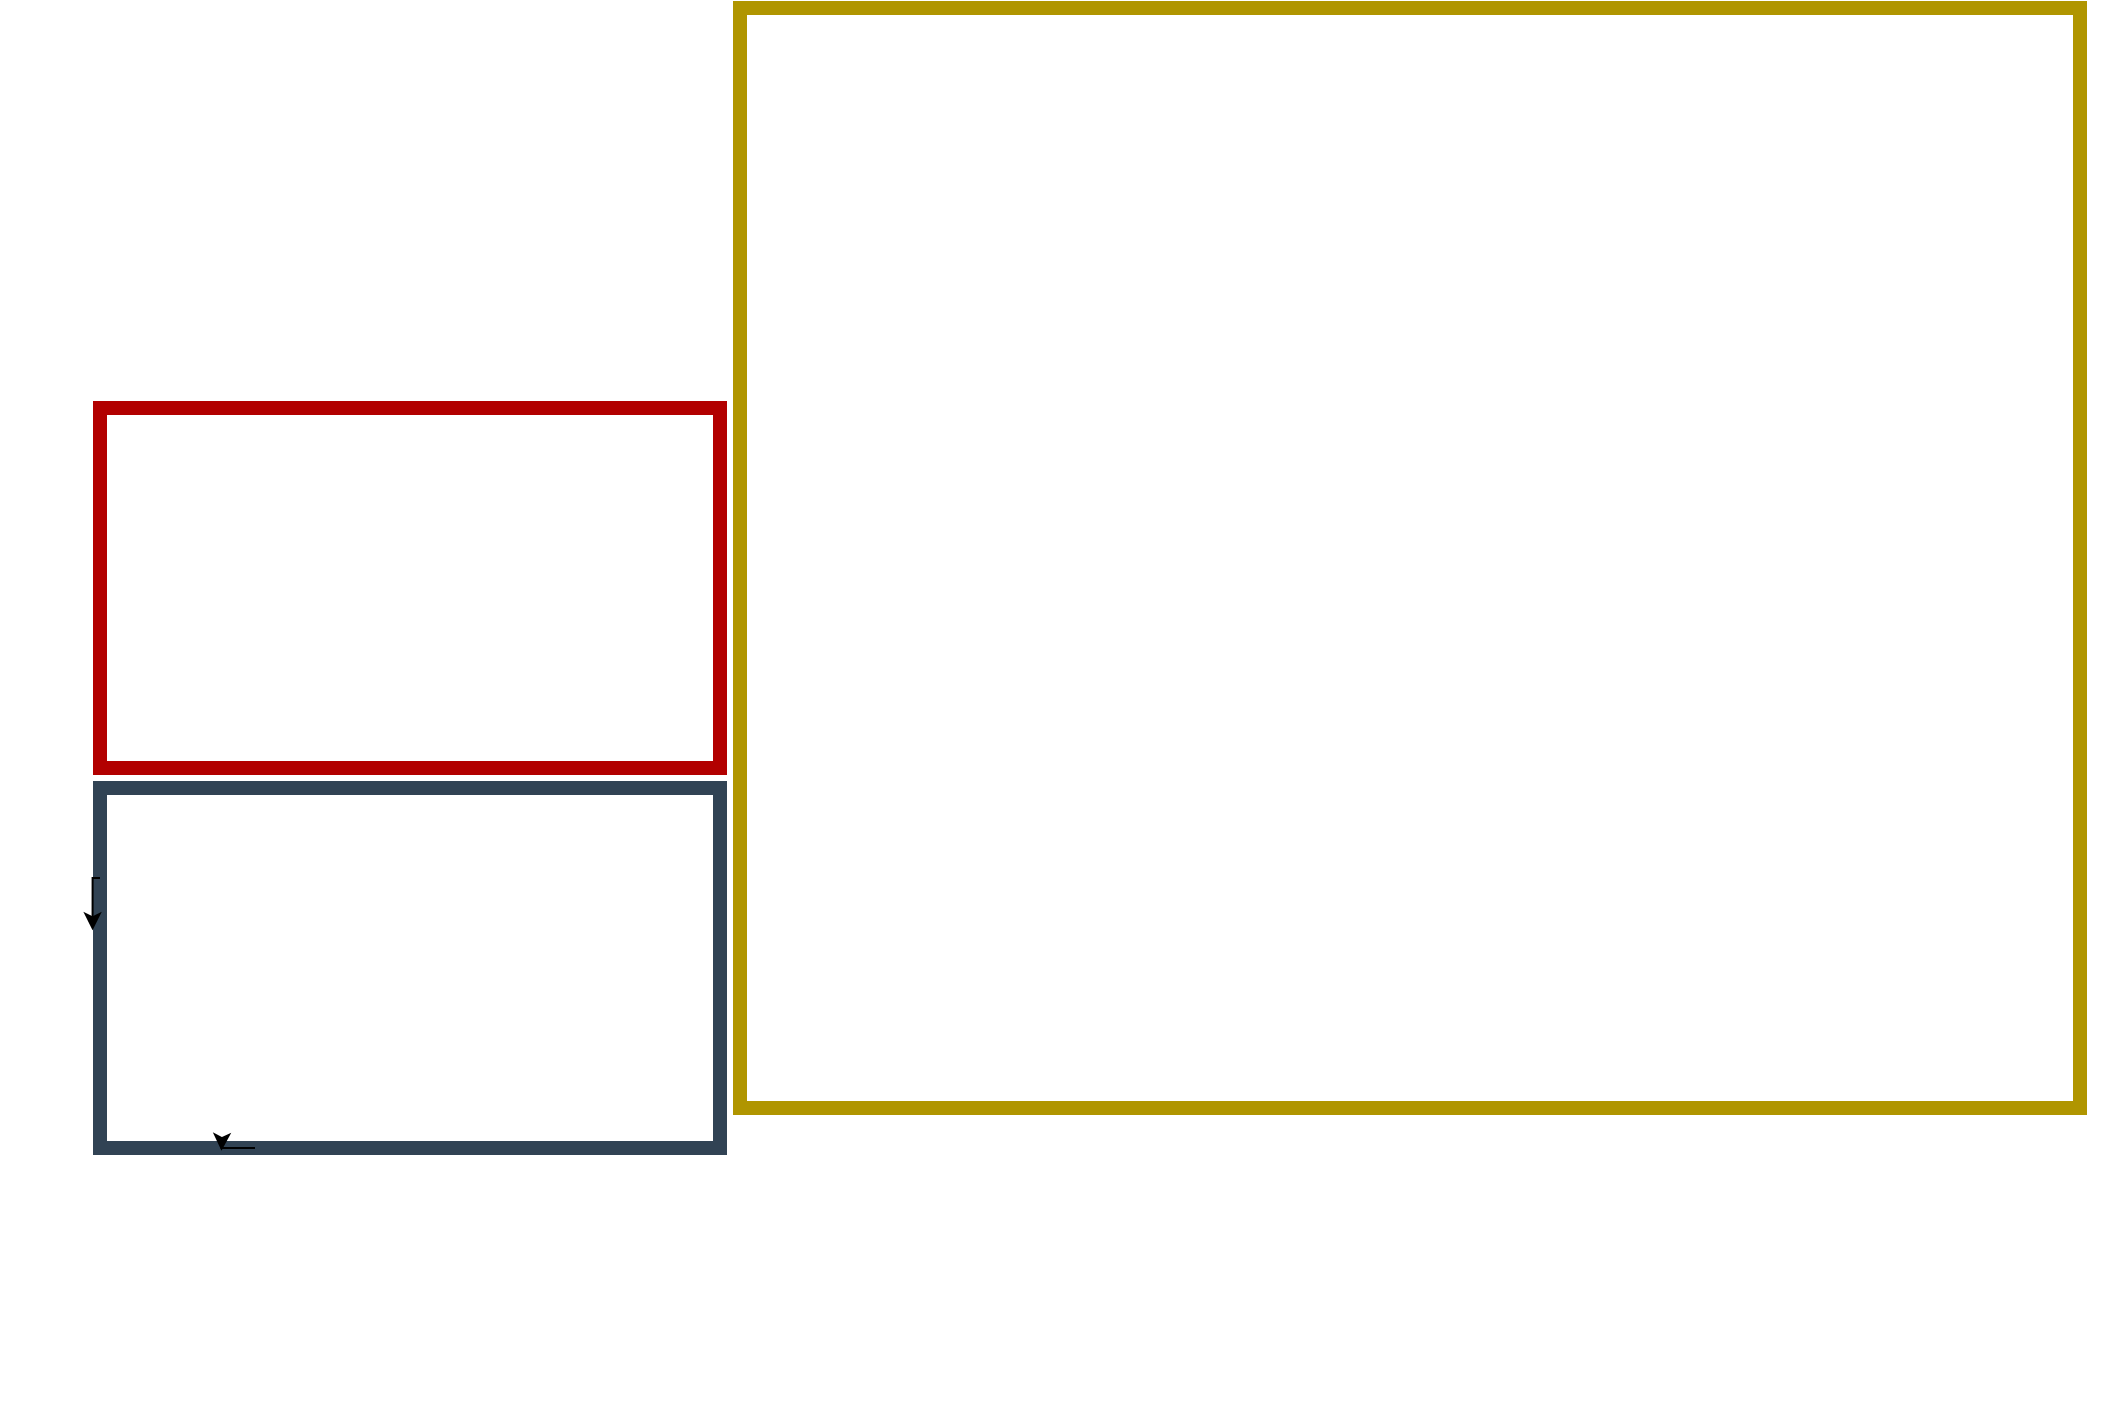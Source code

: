 <mxfile version="20.4.1" type="github">
  <diagram id="bxqU_q8ERJBkpzVO1kcf" name="第 1 页">
    <mxGraphModel dx="1422" dy="869" grid="1" gridSize="10" guides="1" tooltips="1" connect="1" arrows="1" fold="1" page="1" pageScale="1" pageWidth="827" pageHeight="1169" math="0" shadow="0">
      <root>
        <mxCell id="0" />
        <mxCell id="1" parent="0" />
        <mxCell id="_tb46yyC1JFq1tzhXoEu-1" value="" style="shape=image;imageAspect=0;aspect=fixed;verticalLabelPosition=bottom;verticalAlign=top;image=https://fastly.jsdelivr.net/gh/5huanghuai/Image@main/image/1667302970100PDE%E7%BB%93%E6%9E%84.png;" vertex="1" parent="1">
          <mxGeometry x="170" y="90" width="1061.23" height="700" as="geometry" />
        </mxCell>
        <mxCell id="_tb46yyC1JFq1tzhXoEu-2" value="" style="rounded=0;whiteSpace=wrap;html=1;fillColor=none;strokeWidth=7;strokeColor=#B20000;fontColor=#ffffff;" vertex="1" parent="1">
          <mxGeometry x="220" y="290" width="310" height="180" as="geometry" />
        </mxCell>
        <mxCell id="_tb46yyC1JFq1tzhXoEu-3" value="" style="rounded=0;whiteSpace=wrap;html=1;fillColor=none;strokeWidth=7;strokeColor=#314354;fontColor=#ffffff;" vertex="1" parent="1">
          <mxGeometry x="220" y="480" width="310" height="180" as="geometry" />
        </mxCell>
        <mxCell id="_tb46yyC1JFq1tzhXoEu-4" style="edgeStyle=orthogonalEdgeStyle;rounded=0;orthogonalLoop=1;jettySize=auto;html=1;exitX=0;exitY=0.25;exitDx=0;exitDy=0;entryX=-0.012;entryY=0.395;entryDx=0;entryDy=0;entryPerimeter=0;" edge="1" parent="1" source="_tb46yyC1JFq1tzhXoEu-3" target="_tb46yyC1JFq1tzhXoEu-3">
          <mxGeometry relative="1" as="geometry" />
        </mxCell>
        <mxCell id="_tb46yyC1JFq1tzhXoEu-6" style="edgeStyle=orthogonalEdgeStyle;rounded=0;orthogonalLoop=1;jettySize=auto;html=1;exitX=0.25;exitY=1;exitDx=0;exitDy=0;entryX=0.196;entryY=1.008;entryDx=0;entryDy=0;entryPerimeter=0;" edge="1" parent="1" source="_tb46yyC1JFq1tzhXoEu-3" target="_tb46yyC1JFq1tzhXoEu-3">
          <mxGeometry relative="1" as="geometry" />
        </mxCell>
        <mxCell id="_tb46yyC1JFq1tzhXoEu-7" value="" style="rounded=0;whiteSpace=wrap;html=1;fillColor=none;strokeWidth=7;strokeColor=#B09500;fontColor=#000000;" vertex="1" parent="1">
          <mxGeometry x="540" y="90" width="670" height="550" as="geometry" />
        </mxCell>
      </root>
    </mxGraphModel>
  </diagram>
</mxfile>
